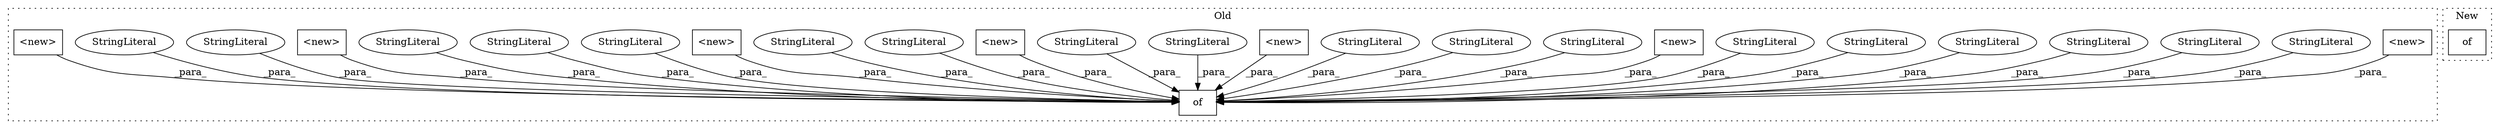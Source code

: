 digraph G {
subgraph cluster0 {
1 [label="<new>" a="14" s="675" l="27" shape="box"];
3 [label="of" a="32" s="316,1157" l="3,1" shape="box"];
4 [label="StringLiteral" a="45" s="847" l="10" shape="ellipse"];
5 [label="StringLiteral" a="45" s="1079" l="9" shape="ellipse"];
6 [label="StringLiteral" a="45" s="703" l="10" shape="ellipse"];
7 [label="StringLiteral" a="45" s="499" l="12" shape="ellipse"];
8 [label="StringLiteral" a="45" s="624" l="10" shape="ellipse"];
9 [label="StringLiteral" a="45" s="544" l="12" shape="ellipse"];
10 [label="<new>" a="14" s="1050" l="28" shape="box"];
11 [label="StringLiteral" a="45" s="953" l="10" shape="ellipse"];
12 [label="StringLiteral" a="45" s="382" l="12" shape="ellipse"];
13 [label="StringLiteral" a="45" s="1112" l="10" shape="ellipse"];
14 [label="<new>" a="14" s="557" l="28" shape="box"];
15 [label="StringLiteral" a="45" s="918" l="10" shape="ellipse"];
16 [label="StringLiteral" a="45" s="664" l="10" shape="ellipse"];
17 [label="<new>" a="14" s="431" l="24" shape="box"];
18 [label="StringLiteral" a="45" s="456" l="9" shape="ellipse"];
19 [label="StringLiteral" a="45" s="989" l="16" shape="ellipse"];
20 [label="<new>" a="14" s="1089" l="22" shape="box"];
21 [label="StringLiteral" a="45" s="1031" l="18" shape="ellipse"];
22 [label="StringLiteral" a="45" s="885" l="9" shape="ellipse"];
23 [label="StringLiteral" a="45" s="1147" l="10" shape="ellipse"];
24 [label="<new>" a="14" s="512" l="31" shape="box"];
25 [label="StringLiteral" a="45" s="812" l="10" shape="ellipse"];
26 [label="StringLiteral" a="45" s="345" l="9" shape="ellipse"];
27 [label="<new>" a="14" s="858" l="26" shape="box"];
label = "Old";
style="dotted";
}
subgraph cluster1 {
2 [label="of" a="32" s="316" l="4" shape="box"];
label = "New";
style="dotted";
}
1 -> 3 [label="_para_"];
4 -> 3 [label="_para_"];
5 -> 3 [label="_para_"];
6 -> 3 [label="_para_"];
7 -> 3 [label="_para_"];
8 -> 3 [label="_para_"];
9 -> 3 [label="_para_"];
10 -> 3 [label="_para_"];
11 -> 3 [label="_para_"];
12 -> 3 [label="_para_"];
13 -> 3 [label="_para_"];
14 -> 3 [label="_para_"];
15 -> 3 [label="_para_"];
16 -> 3 [label="_para_"];
17 -> 3 [label="_para_"];
18 -> 3 [label="_para_"];
19 -> 3 [label="_para_"];
20 -> 3 [label="_para_"];
21 -> 3 [label="_para_"];
22 -> 3 [label="_para_"];
23 -> 3 [label="_para_"];
24 -> 3 [label="_para_"];
25 -> 3 [label="_para_"];
26 -> 3 [label="_para_"];
27 -> 3 [label="_para_"];
}